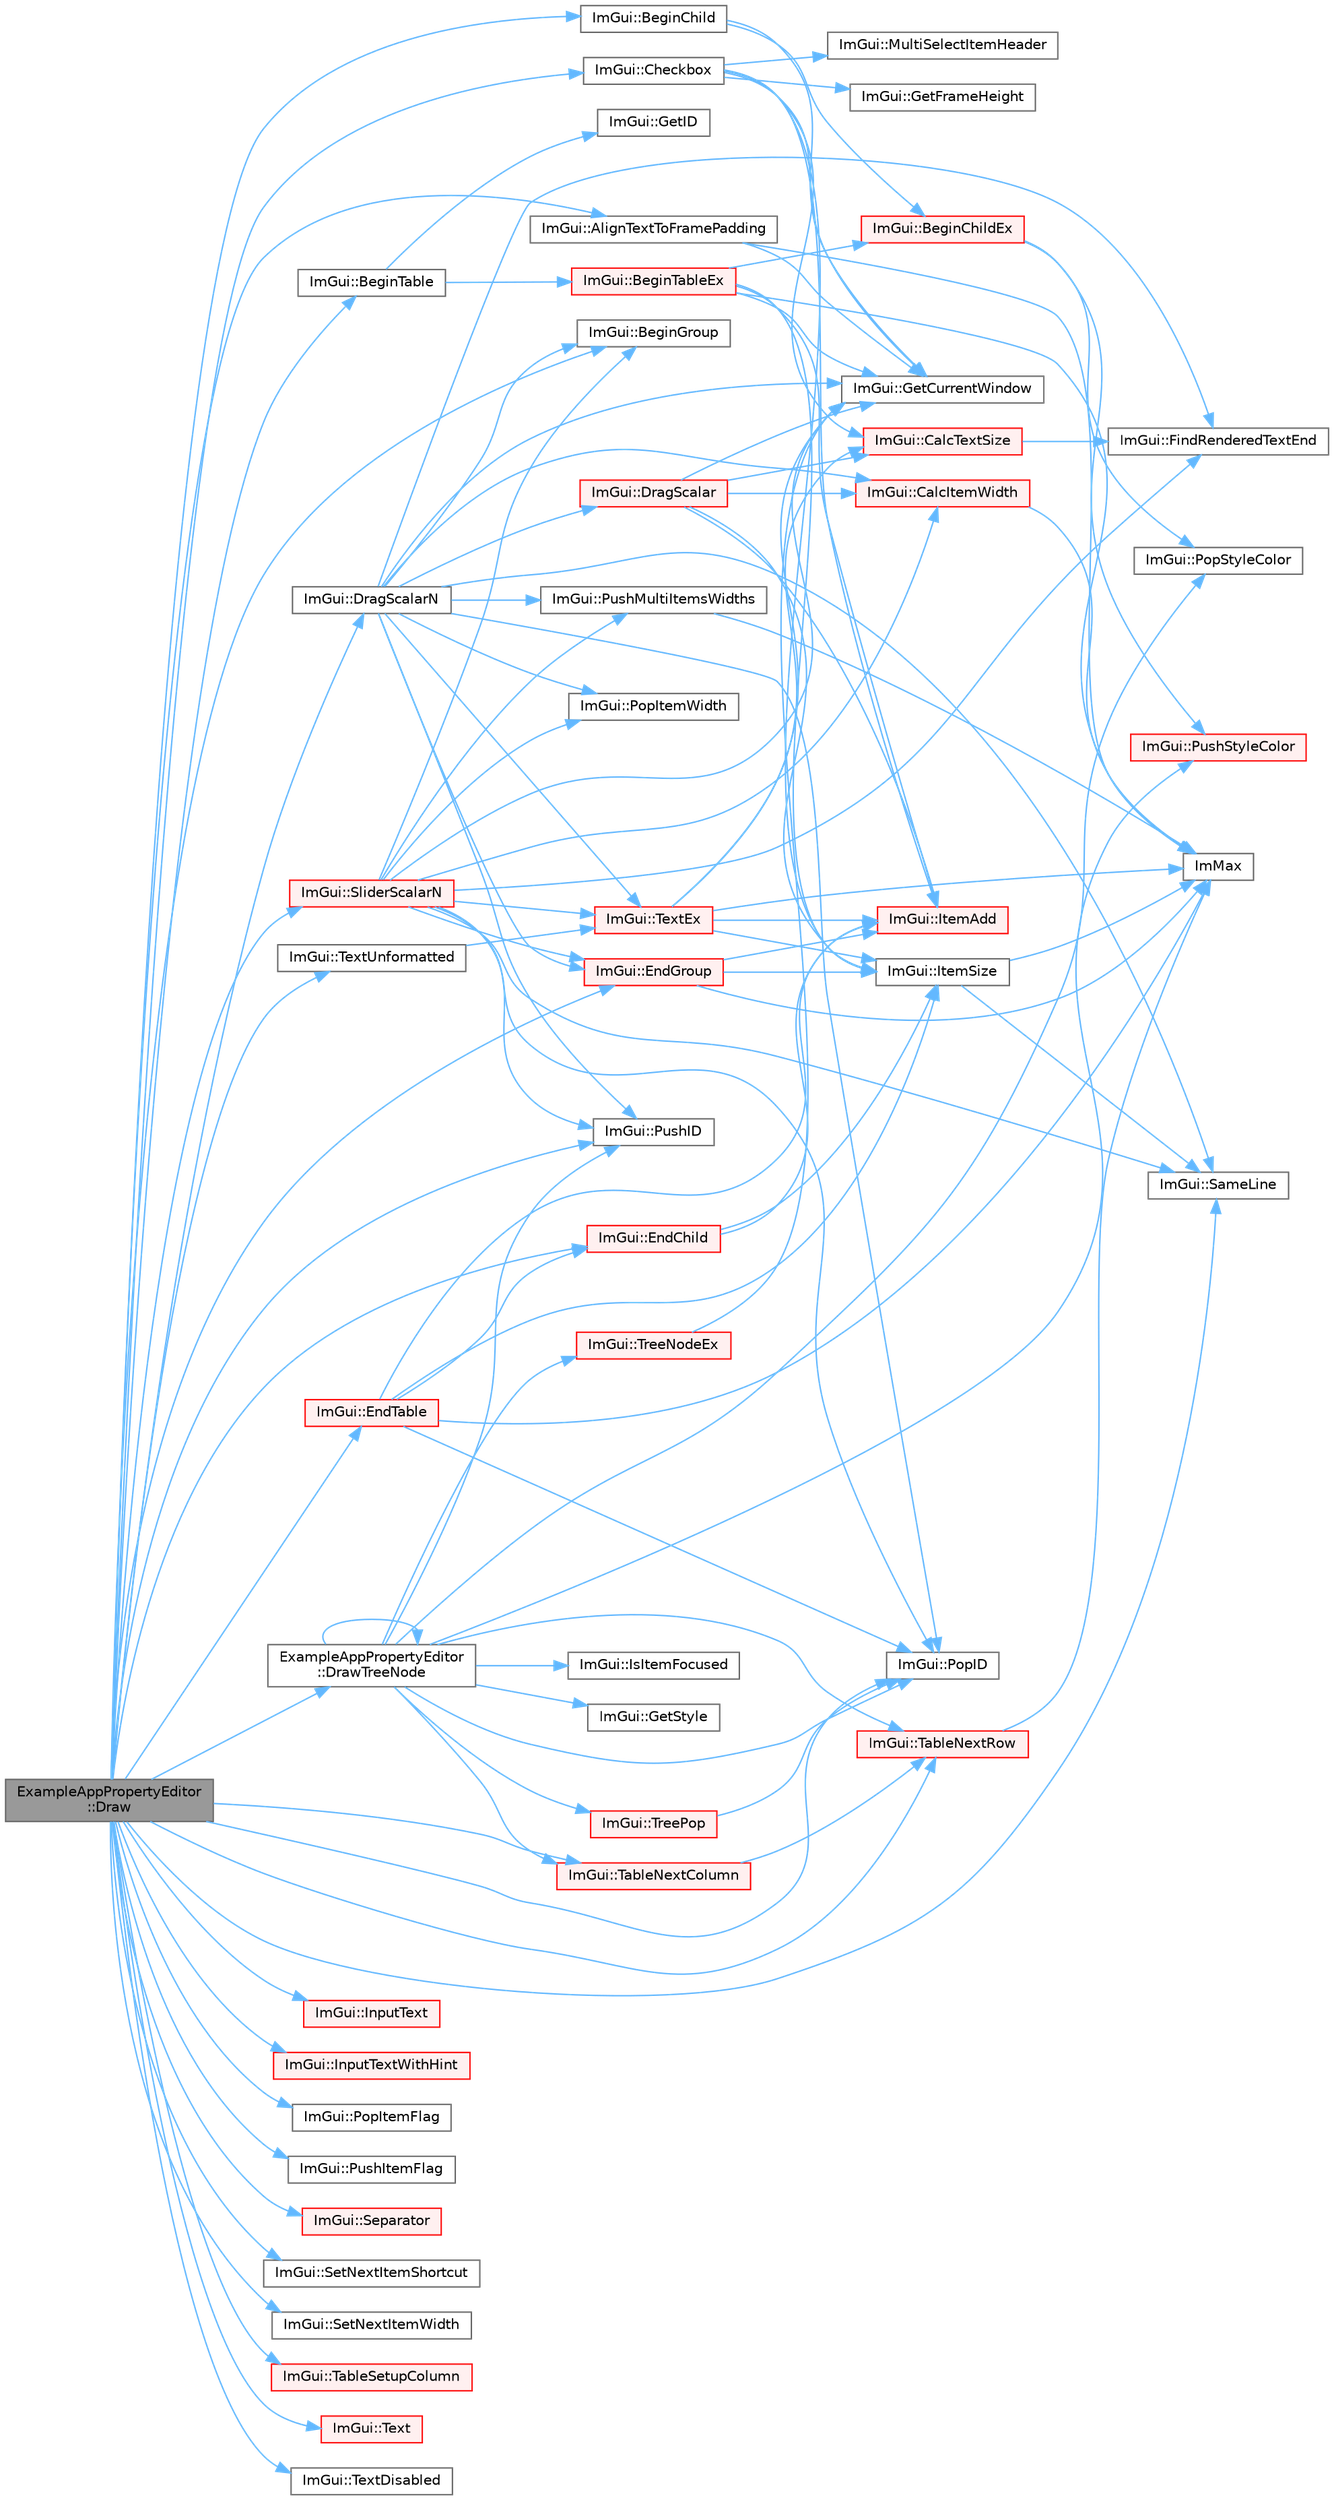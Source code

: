 digraph "ExampleAppPropertyEditor::Draw"
{
 // LATEX_PDF_SIZE
  bgcolor="transparent";
  edge [fontname=Helvetica,fontsize=10,labelfontname=Helvetica,labelfontsize=10];
  node [fontname=Helvetica,fontsize=10,shape=box,height=0.2,width=0.4];
  rankdir="LR";
  Node1 [id="Node000001",label="ExampleAppPropertyEditor\l::Draw",height=0.2,width=0.4,color="gray40", fillcolor="grey60", style="filled", fontcolor="black",tooltip=" "];
  Node1 -> Node2 [id="edge1_Node000001_Node000002",color="steelblue1",style="solid",tooltip=" "];
  Node2 [id="Node000002",label="ImGui::AlignTextToFramePadding",height=0.2,width=0.4,color="grey40", fillcolor="white", style="filled",URL="$namespace_im_gui.html#ae14be3a3bec106de7c91aaa2a9a558a1",tooltip=" "];
  Node2 -> Node3 [id="edge2_Node000002_Node000003",color="steelblue1",style="solid",tooltip=" "];
  Node3 [id="Node000003",label="ImGui::GetCurrentWindow",height=0.2,width=0.4,color="grey40", fillcolor="white", style="filled",URL="$namespace_im_gui.html#ac452417b5004ca16a814a72cff153526",tooltip=" "];
  Node2 -> Node4 [id="edge3_Node000002_Node000004",color="steelblue1",style="solid",tooltip=" "];
  Node4 [id="Node000004",label="ImMax",height=0.2,width=0.4,color="grey40", fillcolor="white", style="filled",URL="$imgui__internal_8h.html#a7667efd95147d0422f140917c71a9226",tooltip=" "];
  Node1 -> Node5 [id="edge4_Node000001_Node000005",color="steelblue1",style="solid",tooltip=" "];
  Node5 [id="Node000005",label="ImGui::BeginChild",height=0.2,width=0.4,color="grey40", fillcolor="white", style="filled",URL="$namespace_im_gui.html#aebac8b07ee9ea0e452c98813a3e907c3",tooltip=" "];
  Node5 -> Node6 [id="edge5_Node000005_Node000006",color="steelblue1",style="solid",tooltip=" "];
  Node6 [id="Node000006",label="ImGui::BeginChildEx",height=0.2,width=0.4,color="red", fillcolor="#FFF0F0", style="filled",URL="$namespace_im_gui.html#ac36ecce0443f0b45a48484d85f653ae2",tooltip=" "];
  Node6 -> Node231 [id="edge6_Node000006_Node000231",color="steelblue1",style="solid",tooltip=" "];
  Node231 [id="Node000231",label="ImGui::PopStyleColor",height=0.2,width=0.4,color="grey40", fillcolor="white", style="filled",URL="$namespace_im_gui.html#a9795f730b4043a98b6254738d86efcdc",tooltip=" "];
  Node6 -> Node233 [id="edge7_Node000006_Node000233",color="steelblue1",style="solid",tooltip=" "];
  Node233 [id="Node000233",label="ImGui::PushStyleColor",height=0.2,width=0.4,color="red", fillcolor="#FFF0F0", style="filled",URL="$namespace_im_gui.html#a77ee84afb636e05eb4b2d6eeddcc2aa8",tooltip=" "];
  Node5 -> Node3 [id="edge8_Node000005_Node000003",color="steelblue1",style="solid",tooltip=" "];
  Node1 -> Node523 [id="edge9_Node000001_Node000523",color="steelblue1",style="solid",tooltip=" "];
  Node523 [id="Node000523",label="ImGui::BeginGroup",height=0.2,width=0.4,color="grey40", fillcolor="white", style="filled",URL="$namespace_im_gui.html#a42407e196b7ed2a8755bff28aae9805f",tooltip=" "];
  Node1 -> Node524 [id="edge10_Node000001_Node000524",color="steelblue1",style="solid",tooltip=" "];
  Node524 [id="Node000524",label="ImGui::BeginTable",height=0.2,width=0.4,color="grey40", fillcolor="white", style="filled",URL="$namespace_im_gui.html#a7ab019bafef9850ab97375a6b52670d3",tooltip=" "];
  Node524 -> Node525 [id="edge11_Node000524_Node000525",color="steelblue1",style="solid",tooltip=" "];
  Node525 [id="Node000525",label="ImGui::BeginTableEx",height=0.2,width=0.4,color="red", fillcolor="#FFF0F0", style="filled",URL="$namespace_im_gui.html#a28046a30716afeb7738a82a5b19044ca",tooltip=" "];
  Node525 -> Node6 [id="edge12_Node000525_Node000006",color="steelblue1",style="solid",tooltip=" "];
  Node525 -> Node3 [id="edge13_Node000525_Node000003",color="steelblue1",style="solid",tooltip=" "];
  Node525 -> Node4 [id="edge14_Node000525_Node000004",color="steelblue1",style="solid",tooltip=" "];
  Node525 -> Node113 [id="edge15_Node000525_Node000113",color="steelblue1",style="solid",tooltip=" "];
  Node113 [id="Node000113",label="ImGui::ItemAdd",height=0.2,width=0.4,color="red", fillcolor="#FFF0F0", style="filled",URL="$namespace_im_gui.html#a0c2ccafc8d403c02a6590ac21157b9ac",tooltip=" "];
  Node525 -> Node174 [id="edge16_Node000525_Node000174",color="steelblue1",style="solid",tooltip=" "];
  Node174 [id="Node000174",label="ImGui::ItemSize",height=0.2,width=0.4,color="grey40", fillcolor="white", style="filled",URL="$namespace_im_gui.html#a4b5818a652d943ea54e0cec9fb3943d7",tooltip=" "];
  Node174 -> Node4 [id="edge17_Node000174_Node000004",color="steelblue1",style="solid",tooltip=" "];
  Node174 -> Node175 [id="edge18_Node000174_Node000175",color="steelblue1",style="solid",tooltip=" "];
  Node175 [id="Node000175",label="ImGui::SameLine",height=0.2,width=0.4,color="grey40", fillcolor="white", style="filled",URL="$namespace_im_gui.html#addd433eb3aae59119e341e80db474f66",tooltip=" "];
  Node524 -> Node549 [id="edge19_Node000524_Node000549",color="steelblue1",style="solid",tooltip=" "];
  Node549 [id="Node000549",label="ImGui::GetID",height=0.2,width=0.4,color="grey40", fillcolor="white", style="filled",URL="$namespace_im_gui.html#a3329b04bd4235e90ad9deb00ffb38ae4",tooltip=" "];
  Node1 -> Node550 [id="edge20_Node000001_Node000550",color="steelblue1",style="solid",tooltip=" "];
  Node550 [id="Node000550",label="ImGui::Checkbox",height=0.2,width=0.4,color="grey40", fillcolor="white", style="filled",URL="$namespace_im_gui.html#a57d73c1d0ef807fef734d91024092027",tooltip=" "];
  Node550 -> Node143 [id="edge21_Node000550_Node000143",color="steelblue1",style="solid",tooltip=" "];
  Node143 [id="Node000143",label="ImGui::CalcTextSize",height=0.2,width=0.4,color="red", fillcolor="#FFF0F0", style="filled",URL="$namespace_im_gui.html#a848b9db6cc4a186751c0ecebcaadc33b",tooltip=" "];
  Node143 -> Node150 [id="edge22_Node000143_Node000150",color="steelblue1",style="solid",tooltip=" "];
  Node150 [id="Node000150",label="ImGui::FindRenderedTextEnd",height=0.2,width=0.4,color="grey40", fillcolor="white", style="filled",URL="$namespace_im_gui.html#a7671e1dbc803a31b06081b52a771d83f",tooltip=" "];
  Node550 -> Node3 [id="edge23_Node000550_Node000003",color="steelblue1",style="solid",tooltip=" "];
  Node550 -> Node225 [id="edge24_Node000550_Node000225",color="steelblue1",style="solid",tooltip=" "];
  Node225 [id="Node000225",label="ImGui::GetFrameHeight",height=0.2,width=0.4,color="grey40", fillcolor="white", style="filled",URL="$namespace_im_gui.html#ae560f17cf3262017cee888d1eb77f294",tooltip=" "];
  Node550 -> Node113 [id="edge25_Node000550_Node000113",color="steelblue1",style="solid",tooltip=" "];
  Node550 -> Node174 [id="edge26_Node000550_Node000174",color="steelblue1",style="solid",tooltip=" "];
  Node550 -> Node288 [id="edge27_Node000550_Node000288",color="steelblue1",style="solid",tooltip=" "];
  Node288 [id="Node000288",label="ImGui::MultiSelectItemHeader",height=0.2,width=0.4,color="grey40", fillcolor="white", style="filled",URL="$namespace_im_gui.html#a42a98da805c3612b26b829e0567fdc0f",tooltip=" "];
  Node1 -> Node551 [id="edge28_Node000001_Node000551",color="steelblue1",style="solid",tooltip=" "];
  Node551 [id="Node000551",label="ImGui::DragScalarN",height=0.2,width=0.4,color="grey40", fillcolor="white", style="filled",URL="$namespace_im_gui.html#a1265d2b30ced1fca909e26c8f718fcbd",tooltip=" "];
  Node551 -> Node523 [id="edge29_Node000551_Node000523",color="steelblue1",style="solid",tooltip=" "];
  Node551 -> Node259 [id="edge30_Node000551_Node000259",color="steelblue1",style="solid",tooltip=" "];
  Node259 [id="Node000259",label="ImGui::CalcItemWidth",height=0.2,width=0.4,color="red", fillcolor="#FFF0F0", style="filled",URL="$namespace_im_gui.html#ab3b3ba92ebd8bca4a552dd93321a1994",tooltip=" "];
  Node259 -> Node4 [id="edge31_Node000259_Node000004",color="steelblue1",style="solid",tooltip=" "];
  Node551 -> Node552 [id="edge32_Node000551_Node000552",color="steelblue1",style="solid",tooltip=" "];
  Node552 [id="Node000552",label="ImGui::DragScalar",height=0.2,width=0.4,color="red", fillcolor="#FFF0F0", style="filled",URL="$namespace_im_gui.html#a17d8926e8f44a6d00575b12081c51fe0",tooltip=" "];
  Node552 -> Node259 [id="edge33_Node000552_Node000259",color="steelblue1",style="solid",tooltip=" "];
  Node552 -> Node143 [id="edge34_Node000552_Node000143",color="steelblue1",style="solid",tooltip=" "];
  Node552 -> Node3 [id="edge35_Node000552_Node000003",color="steelblue1",style="solid",tooltip=" "];
  Node552 -> Node113 [id="edge36_Node000552_Node000113",color="steelblue1",style="solid",tooltip=" "];
  Node552 -> Node174 [id="edge37_Node000552_Node000174",color="steelblue1",style="solid",tooltip=" "];
  Node551 -> Node172 [id="edge38_Node000551_Node000172",color="steelblue1",style="solid",tooltip=" "];
  Node172 [id="Node000172",label="ImGui::EndGroup",height=0.2,width=0.4,color="red", fillcolor="#FFF0F0", style="filled",URL="$namespace_im_gui.html#a05fc97fc64f28a55486087f503d9a622",tooltip=" "];
  Node172 -> Node4 [id="edge39_Node000172_Node000004",color="steelblue1",style="solid",tooltip=" "];
  Node172 -> Node113 [id="edge40_Node000172_Node000113",color="steelblue1",style="solid",tooltip=" "];
  Node172 -> Node174 [id="edge41_Node000172_Node000174",color="steelblue1",style="solid",tooltip=" "];
  Node551 -> Node150 [id="edge42_Node000551_Node000150",color="steelblue1",style="solid",tooltip=" "];
  Node551 -> Node3 [id="edge43_Node000551_Node000003",color="steelblue1",style="solid",tooltip=" "];
  Node551 -> Node98 [id="edge44_Node000551_Node000098",color="steelblue1",style="solid",tooltip=" "];
  Node98 [id="Node000098",label="ImGui::PopID",height=0.2,width=0.4,color="grey40", fillcolor="white", style="filled",URL="$namespace_im_gui.html#aba0b2d8f890a5d435ae43d0c4a2d4dd1",tooltip=" "];
  Node551 -> Node162 [id="edge45_Node000551_Node000162",color="steelblue1",style="solid",tooltip=" "];
  Node162 [id="Node000162",label="ImGui::PopItemWidth",height=0.2,width=0.4,color="grey40", fillcolor="white", style="filled",URL="$namespace_im_gui.html#ad29a3fc0cb5dfc7f9fc7224512ce90bf",tooltip=" "];
  Node551 -> Node99 [id="edge46_Node000551_Node000099",color="steelblue1",style="solid",tooltip=" "];
  Node99 [id="Node000099",label="ImGui::PushID",height=0.2,width=0.4,color="grey40", fillcolor="white", style="filled",URL="$namespace_im_gui.html#a27a8533605dc5b8cabf161bf7715bbde",tooltip=" "];
  Node551 -> Node595 [id="edge47_Node000551_Node000595",color="steelblue1",style="solid",tooltip=" "];
  Node595 [id="Node000595",label="ImGui::PushMultiItemsWidths",height=0.2,width=0.4,color="grey40", fillcolor="white", style="filled",URL="$namespace_im_gui.html#a6ec35a6af1a0bbe454d79c2c63b030cc",tooltip=" "];
  Node595 -> Node4 [id="edge48_Node000595_Node000004",color="steelblue1",style="solid",tooltip=" "];
  Node551 -> Node175 [id="edge49_Node000551_Node000175",color="steelblue1",style="solid",tooltip=" "];
  Node551 -> Node596 [id="edge50_Node000551_Node000596",color="steelblue1",style="solid",tooltip=" "];
  Node596 [id="Node000596",label="ImGui::TextEx",height=0.2,width=0.4,color="red", fillcolor="#FFF0F0", style="filled",URL="$namespace_im_gui.html#aae6420fec03511fd478d9108f31e6b5f",tooltip=" "];
  Node596 -> Node143 [id="edge51_Node000596_Node000143",color="steelblue1",style="solid",tooltip=" "];
  Node596 -> Node3 [id="edge52_Node000596_Node000003",color="steelblue1",style="solid",tooltip=" "];
  Node596 -> Node4 [id="edge53_Node000596_Node000004",color="steelblue1",style="solid",tooltip=" "];
  Node596 -> Node113 [id="edge54_Node000596_Node000113",color="steelblue1",style="solid",tooltip=" "];
  Node596 -> Node174 [id="edge55_Node000596_Node000174",color="steelblue1",style="solid",tooltip=" "];
  Node1 -> Node600 [id="edge56_Node000001_Node000600",color="steelblue1",style="solid",tooltip=" "];
  Node600 [id="Node000600",label="ExampleAppPropertyEditor\l::DrawTreeNode",height=0.2,width=0.4,color="grey40", fillcolor="white", style="filled",URL="$struct_example_app_property_editor.html#abae0f80dd670280a5a2548f97d69aaa1",tooltip=" "];
  Node600 -> Node600 [id="edge57_Node000600_Node000600",color="steelblue1",style="solid",tooltip=" "];
  Node600 -> Node601 [id="edge58_Node000600_Node000601",color="steelblue1",style="solid",tooltip=" "];
  Node601 [id="Node000601",label="ImGui::GetStyle",height=0.2,width=0.4,color="grey40", fillcolor="white", style="filled",URL="$namespace_im_gui.html#abafef4bb3e3654efd96a47b2e22870a7",tooltip=" "];
  Node600 -> Node79 [id="edge59_Node000600_Node000079",color="steelblue1",style="solid",tooltip=" "];
  Node79 [id="Node000079",label="ImGui::IsItemFocused",height=0.2,width=0.4,color="grey40", fillcolor="white", style="filled",URL="$namespace_im_gui.html#add3290865a67327258c3a32b695adb28",tooltip=" "];
  Node600 -> Node98 [id="edge60_Node000600_Node000098",color="steelblue1",style="solid",tooltip=" "];
  Node600 -> Node231 [id="edge61_Node000600_Node000231",color="steelblue1",style="solid",tooltip=" "];
  Node600 -> Node99 [id="edge62_Node000600_Node000099",color="steelblue1",style="solid",tooltip=" "];
  Node600 -> Node233 [id="edge63_Node000600_Node000233",color="steelblue1",style="solid",tooltip=" "];
  Node600 -> Node602 [id="edge64_Node000600_Node000602",color="steelblue1",style="solid",tooltip=" "];
  Node602 [id="Node000602",label="ImGui::TableNextColumn",height=0.2,width=0.4,color="red", fillcolor="#FFF0F0", style="filled",URL="$namespace_im_gui.html#ac9925e8335f55449b1be988829e37ba5",tooltip=" "];
  Node602 -> Node604 [id="edge65_Node000602_Node000604",color="steelblue1",style="solid",tooltip=" "];
  Node604 [id="Node000604",label="ImGui::TableNextRow",height=0.2,width=0.4,color="red", fillcolor="#FFF0F0", style="filled",URL="$namespace_im_gui.html#a33511cbfe04b545a1a51b514ab6c208c",tooltip=" "];
  Node604 -> Node4 [id="edge66_Node000604_Node000004",color="steelblue1",style="solid",tooltip=" "];
  Node600 -> Node604 [id="edge67_Node000600_Node000604",color="steelblue1",style="solid",tooltip=" "];
  Node600 -> Node607 [id="edge68_Node000600_Node000607",color="steelblue1",style="solid",tooltip=" "];
  Node607 [id="Node000607",label="ImGui::TreeNodeEx",height=0.2,width=0.4,color="red", fillcolor="#FFF0F0", style="filled",URL="$namespace_im_gui.html#a21f62e092dac9556a15a8edee2f70522",tooltip=" "];
  Node607 -> Node3 [id="edge69_Node000607_Node000003",color="steelblue1",style="solid",tooltip=" "];
  Node600 -> Node358 [id="edge70_Node000600_Node000358",color="steelblue1",style="solid",tooltip=" "];
  Node358 [id="Node000358",label="ImGui::TreePop",height=0.2,width=0.4,color="red", fillcolor="#FFF0F0", style="filled",URL="$namespace_im_gui.html#a41ecf265e5f678c78fc9c30b3cf2077f",tooltip=" "];
  Node358 -> Node98 [id="edge71_Node000358_Node000098",color="steelblue1",style="solid",tooltip=" "];
  Node1 -> Node300 [id="edge72_Node000001_Node000300",color="steelblue1",style="solid",tooltip=" "];
  Node300 [id="Node000300",label="ImGui::EndChild",height=0.2,width=0.4,color="red", fillcolor="#FFF0F0", style="filled",URL="$namespace_im_gui.html#af8de559a88c1442d6df8c1b04c86e997",tooltip=" "];
  Node300 -> Node113 [id="edge73_Node000300_Node000113",color="steelblue1",style="solid",tooltip=" "];
  Node300 -> Node174 [id="edge74_Node000300_Node000174",color="steelblue1",style="solid",tooltip=" "];
  Node1 -> Node172 [id="edge75_Node000001_Node000172",color="steelblue1",style="solid",tooltip=" "];
  Node1 -> Node299 [id="edge76_Node000001_Node000299",color="steelblue1",style="solid",tooltip=" "];
  Node299 [id="Node000299",label="ImGui::EndTable",height=0.2,width=0.4,color="red", fillcolor="#FFF0F0", style="filled",URL="$namespace_im_gui.html#a9c70aaa6464c2e51e6f3342da133ada1",tooltip=" "];
  Node299 -> Node300 [id="edge77_Node000299_Node000300",color="steelblue1",style="solid",tooltip=" "];
  Node299 -> Node4 [id="edge78_Node000299_Node000004",color="steelblue1",style="solid",tooltip=" "];
  Node299 -> Node113 [id="edge79_Node000299_Node000113",color="steelblue1",style="solid",tooltip=" "];
  Node299 -> Node174 [id="edge80_Node000299_Node000174",color="steelblue1",style="solid",tooltip=" "];
  Node299 -> Node98 [id="edge81_Node000299_Node000098",color="steelblue1",style="solid",tooltip=" "];
  Node1 -> Node616 [id="edge82_Node000001_Node000616",color="steelblue1",style="solid",tooltip=" "];
  Node616 [id="Node000616",label="ImGui::InputText",height=0.2,width=0.4,color="red", fillcolor="#FFF0F0", style="filled",URL="$namespace_im_gui.html#aa72b5760a3a206729723a587ac7c8519",tooltip=" "];
  Node1 -> Node617 [id="edge83_Node000001_Node000617",color="steelblue1",style="solid",tooltip=" "];
  Node617 [id="Node000617",label="ImGui::InputTextWithHint",height=0.2,width=0.4,color="red", fillcolor="#FFF0F0", style="filled",URL="$namespace_im_gui.html#aee5a5127f494966ad16e578714e8fac2",tooltip=" "];
  Node1 -> Node98 [id="edge84_Node000001_Node000098",color="steelblue1",style="solid",tooltip=" "];
  Node1 -> Node230 [id="edge85_Node000001_Node000230",color="steelblue1",style="solid",tooltip=" "];
  Node230 [id="Node000230",label="ImGui::PopItemFlag",height=0.2,width=0.4,color="grey40", fillcolor="white", style="filled",URL="$namespace_im_gui.html#aa93281155e1dd23715dbd384e91edc6b",tooltip=" "];
  Node1 -> Node99 [id="edge86_Node000001_Node000099",color="steelblue1",style="solid",tooltip=" "];
  Node1 -> Node232 [id="edge87_Node000001_Node000232",color="steelblue1",style="solid",tooltip=" "];
  Node232 [id="Node000232",label="ImGui::PushItemFlag",height=0.2,width=0.4,color="grey40", fillcolor="white", style="filled",URL="$namespace_im_gui.html#ac7301f6378333f6d17f47823eed9e00a",tooltip=" "];
  Node1 -> Node175 [id="edge88_Node000001_Node000175",color="steelblue1",style="solid",tooltip=" "];
  Node1 -> Node337 [id="edge89_Node000001_Node000337",color="steelblue1",style="solid",tooltip=" "];
  Node337 [id="Node000337",label="ImGui::Separator",height=0.2,width=0.4,color="red", fillcolor="#FFF0F0", style="filled",URL="$namespace_im_gui.html#a191123597a5084d003c8beac7eeb029e",tooltip=" "];
  Node1 -> Node618 [id="edge90_Node000001_Node000618",color="steelblue1",style="solid",tooltip=" "];
  Node618 [id="Node000618",label="ImGui::SetNextItemShortcut",height=0.2,width=0.4,color="grey40", fillcolor="white", style="filled",URL="$namespace_im_gui.html#ad2d0bdcebd6d1c9c40edfafb111b881d",tooltip=" "];
  Node1 -> Node619 [id="edge91_Node000001_Node000619",color="steelblue1",style="solid",tooltip=" "];
  Node619 [id="Node000619",label="ImGui::SetNextItemWidth",height=0.2,width=0.4,color="grey40", fillcolor="white", style="filled",URL="$namespace_im_gui.html#a1291228607bee5a703df6553f27cbbb9",tooltip=" "];
  Node1 -> Node620 [id="edge92_Node000001_Node000620",color="steelblue1",style="solid",tooltip=" "];
  Node620 [id="Node000620",label="ImGui::SliderScalarN",height=0.2,width=0.4,color="red", fillcolor="#FFF0F0", style="filled",URL="$namespace_im_gui.html#a64031a4ad000695c1e1d3f42792f4bb4",tooltip=" "];
  Node620 -> Node523 [id="edge93_Node000620_Node000523",color="steelblue1",style="solid",tooltip=" "];
  Node620 -> Node259 [id="edge94_Node000620_Node000259",color="steelblue1",style="solid",tooltip=" "];
  Node620 -> Node172 [id="edge95_Node000620_Node000172",color="steelblue1",style="solid",tooltip=" "];
  Node620 -> Node150 [id="edge96_Node000620_Node000150",color="steelblue1",style="solid",tooltip=" "];
  Node620 -> Node3 [id="edge97_Node000620_Node000003",color="steelblue1",style="solid",tooltip=" "];
  Node620 -> Node98 [id="edge98_Node000620_Node000098",color="steelblue1",style="solid",tooltip=" "];
  Node620 -> Node162 [id="edge99_Node000620_Node000162",color="steelblue1",style="solid",tooltip=" "];
  Node620 -> Node99 [id="edge100_Node000620_Node000099",color="steelblue1",style="solid",tooltip=" "];
  Node620 -> Node595 [id="edge101_Node000620_Node000595",color="steelblue1",style="solid",tooltip=" "];
  Node620 -> Node175 [id="edge102_Node000620_Node000175",color="steelblue1",style="solid",tooltip=" "];
  Node620 -> Node596 [id="edge103_Node000620_Node000596",color="steelblue1",style="solid",tooltip=" "];
  Node1 -> Node602 [id="edge104_Node000001_Node000602",color="steelblue1",style="solid",tooltip=" "];
  Node1 -> Node604 [id="edge105_Node000001_Node000604",color="steelblue1",style="solid",tooltip=" "];
  Node1 -> Node624 [id="edge106_Node000001_Node000624",color="steelblue1",style="solid",tooltip=" "];
  Node624 [id="Node000624",label="ImGui::TableSetupColumn",height=0.2,width=0.4,color="red", fillcolor="#FFF0F0", style="filled",URL="$namespace_im_gui.html#a4ac0fd352082b1aa9a2a5a1dedcf5b89",tooltip=" "];
  Node1 -> Node627 [id="edge107_Node000001_Node000627",color="steelblue1",style="solid",tooltip=" "];
  Node627 [id="Node000627",label="ImGui::Text",height=0.2,width=0.4,color="red", fillcolor="#FFF0F0", style="filled",URL="$namespace_im_gui.html#a9e7b83611fe441d54fad2effb4bf4965",tooltip=" "];
  Node1 -> Node628 [id="edge108_Node000001_Node000628",color="steelblue1",style="solid",tooltip=" "];
  Node628 [id="Node000628",label="ImGui::TextDisabled",height=0.2,width=0.4,color="grey40", fillcolor="white", style="filled",URL="$namespace_im_gui.html#aa96bf14c5fa288e106820aeb4ba7fcb6",tooltip=" "];
  Node1 -> Node629 [id="edge109_Node000001_Node000629",color="steelblue1",style="solid",tooltip=" "];
  Node629 [id="Node000629",label="ImGui::TextUnformatted",height=0.2,width=0.4,color="grey40", fillcolor="white", style="filled",URL="$namespace_im_gui.html#a96a5f42789ecc419b2ae8af7b2acc28e",tooltip=" "];
  Node629 -> Node596 [id="edge110_Node000629_Node000596",color="steelblue1",style="solid",tooltip=" "];
}
